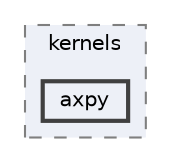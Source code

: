 digraph "SYCL-BLAS/Database/kernels/axpy"
{
 // LATEX_PDF_SIZE
  bgcolor="transparent";
  edge [fontname=Helvetica,fontsize=10,labelfontname=Helvetica,labelfontsize=10];
  node [fontname=Helvetica,fontsize=10,shape=box,height=0.2,width=0.4];
  compound=true
  subgraph clusterdir_3d03b99f55103a403167d4c76fc0f6e1 {
    graph [ bgcolor="#edf0f7", pencolor="grey50", label="kernels", fontname=Helvetica,fontsize=10 style="filled,dashed", URL="dir_3d03b99f55103a403167d4c76fc0f6e1.html",tooltip=""]
  dir_2238fa673305bd8646af05c20ebe6323 [label="axpy", fillcolor="#edf0f7", color="grey25", style="filled,bold", URL="dir_2238fa673305bd8646af05c20ebe6323.html",tooltip=""];
  }
}
